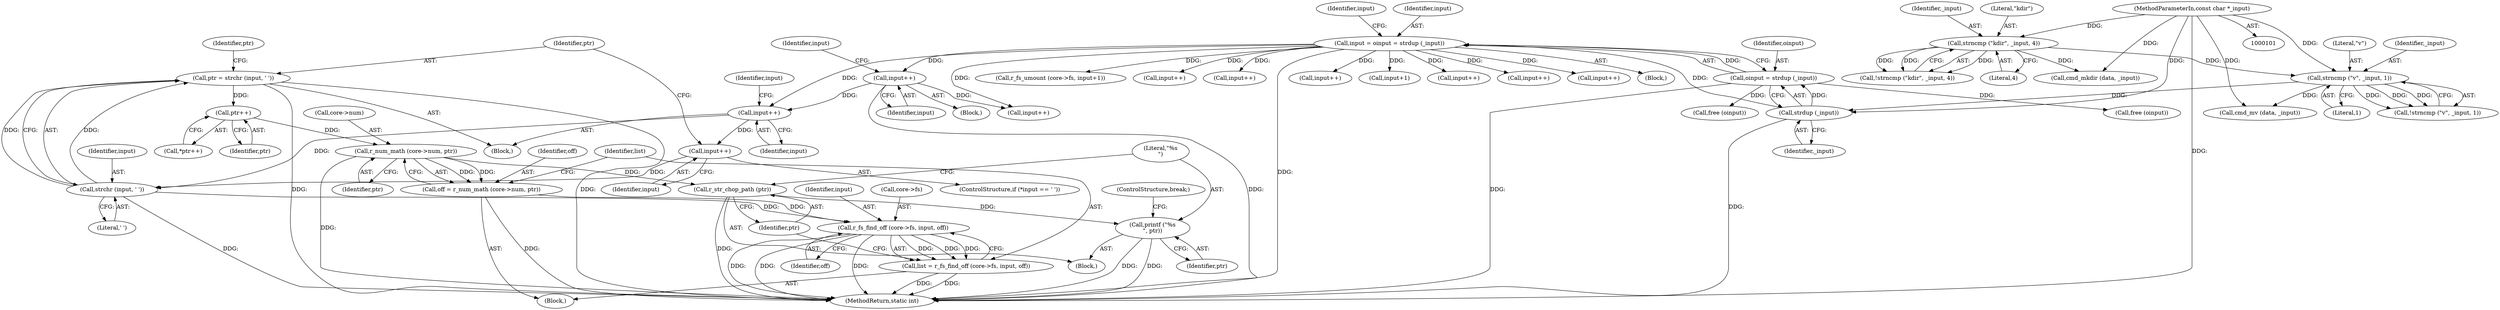 digraph "0_radare2_65000a7fd9eea62359e6d6714f17b94a99a82edd@API" {
"1000589" [label="(Call,ptr = strchr (input, ' '))"];
"1000591" [label="(Call,strchr (input, ' '))"];
"1000587" [label="(Call,input++)"];
"1000580" [label="(Call,input++)"];
"1000147" [label="(Call,input = oinput = strdup (_input))"];
"1000149" [label="(Call,oinput = strdup (_input))"];
"1000151" [label="(Call,strdup (_input))"];
"1000138" [label="(Call,strncmp (\"v\", _input, 1))"];
"1000127" [label="(Call,strncmp (\"kdir\", _input, 4))"];
"1000103" [label="(MethodParameterIn,const char *_input)"];
"1000528" [label="(Call,input++)"];
"1000599" [label="(Call,ptr++)"];
"1000605" [label="(Call,r_num_math (core->num, ptr))"];
"1000603" [label="(Call,off = r_num_math (core->num, ptr))"];
"1000612" [label="(Call,r_fs_find_off (core->fs, input, off))"];
"1000610" [label="(Call,list = r_fs_find_off (core->fs, input, off))"];
"1000619" [label="(Call,r_str_chop_path (ptr))"];
"1000621" [label="(Call,printf (\"%s\n\", ptr))"];
"1000249" [label="(Call,r_fs_umount (core->fs, input+1))"];
"1000130" [label="(Literal,4)"];
"1000591" [label="(Call,strchr (input, ' '))"];
"1000529" [label="(Identifier,input)"];
"1000580" [label="(Call,input++)"];
"1000605" [label="(Call,r_num_math (core->num, ptr))"];
"1000539" [label="(Call,input++)"];
"1000138" [label="(Call,strncmp (\"v\", _input, 1))"];
"1000600" [label="(Identifier,ptr)"];
"1000454" [label="(Call,input++)"];
"1000611" [label="(Identifier,list)"];
"1000672" [label="(MethodReturn,static int)"];
"1000620" [label="(Identifier,ptr)"];
"1000151" [label="(Call,strdup (_input))"];
"1000303" [label="(Call,input++)"];
"1000340" [label="(Call,input++)"];
"1000587" [label="(Call,input++)"];
"1000533" [label="(Block,)"];
"1000595" [label="(Identifier,ptr)"];
"1000604" [label="(Identifier,off)"];
"1000144" [label="(Call,cmd_mv (data, _input))"];
"1000616" [label="(Identifier,input)"];
"1000590" [label="(Identifier,ptr)"];
"1000599" [label="(Call,ptr++)"];
"1000585" [label="(Identifier,input)"];
"1000127" [label="(Call,strncmp (\"kdir\", _input, 4))"];
"1000622" [label="(Literal,\"%s\n\")"];
"1000588" [label="(Identifier,input)"];
"1000253" [label="(Call,input+1)"];
"1000133" [label="(Call,cmd_mkdir (data, _input))"];
"1000603" [label="(Call,off = r_num_math (core->num, ptr))"];
"1000141" [label="(Literal,1)"];
"1000668" [label="(Call,free (oinput))"];
"1000407" [label="(Call,input++)"];
"1000528" [label="(Call,input++)"];
"1000582" [label="(ControlStructure,if (*input == ' '))"];
"1000639" [label="(Call,input++)"];
"1000129" [label="(Identifier,_input)"];
"1000147" [label="(Call,input = oinput = strdup (_input))"];
"1000137" [label="(Call,!strncmp (\"v\", _input, 1))"];
"1000156" [label="(Block,)"];
"1000623" [label="(Identifier,ptr)"];
"1000150" [label="(Identifier,oinput)"];
"1000152" [label="(Identifier,_input)"];
"1000621" [label="(Call,printf (\"%s\n\", ptr))"];
"1000581" [label="(Identifier,input)"];
"1000635" [label="(Call,free (oinput))"];
"1000627" [label="(ControlStructure,break;)"];
"1000610" [label="(Call,list = r_fs_find_off (core->fs, input, off))"];
"1000128" [label="(Literal,\"kdir\")"];
"1000149" [label="(Call,oinput = strdup (_input))"];
"1000618" [label="(Block,)"];
"1000158" [label="(Call,input++)"];
"1000532" [label="(Identifier,input)"];
"1000598" [label="(Call,*ptr++)"];
"1000592" [label="(Identifier,input)"];
"1000606" [label="(Call,core->num)"];
"1000617" [label="(Identifier,off)"];
"1000596" [label="(Block,)"];
"1000609" [label="(Identifier,ptr)"];
"1000612" [label="(Call,r_fs_find_off (core->fs, input, off))"];
"1000593" [label="(Literal,' ')"];
"1000148" [label="(Identifier,input)"];
"1000155" [label="(Identifier,input)"];
"1000103" [label="(MethodParameterIn,const char *_input)"];
"1000139" [label="(Literal,\"v\")"];
"1000589" [label="(Call,ptr = strchr (input, ' '))"];
"1000613" [label="(Call,core->fs)"];
"1000126" [label="(Call,!strncmp (\"kdir\", _input, 4))"];
"1000104" [label="(Block,)"];
"1000619" [label="(Call,r_str_chop_path (ptr))"];
"1000140" [label="(Identifier,_input)"];
"1000589" -> "1000533"  [label="AST: "];
"1000589" -> "1000591"  [label="CFG: "];
"1000590" -> "1000589"  [label="AST: "];
"1000591" -> "1000589"  [label="AST: "];
"1000595" -> "1000589"  [label="CFG: "];
"1000589" -> "1000672"  [label="DDG: "];
"1000589" -> "1000672"  [label="DDG: "];
"1000591" -> "1000589"  [label="DDG: "];
"1000591" -> "1000589"  [label="DDG: "];
"1000589" -> "1000599"  [label="DDG: "];
"1000591" -> "1000593"  [label="CFG: "];
"1000592" -> "1000591"  [label="AST: "];
"1000593" -> "1000591"  [label="AST: "];
"1000591" -> "1000672"  [label="DDG: "];
"1000587" -> "1000591"  [label="DDG: "];
"1000580" -> "1000591"  [label="DDG: "];
"1000591" -> "1000612"  [label="DDG: "];
"1000587" -> "1000582"  [label="AST: "];
"1000587" -> "1000588"  [label="CFG: "];
"1000588" -> "1000587"  [label="AST: "];
"1000590" -> "1000587"  [label="CFG: "];
"1000580" -> "1000587"  [label="DDG: "];
"1000580" -> "1000533"  [label="AST: "];
"1000580" -> "1000581"  [label="CFG: "];
"1000581" -> "1000580"  [label="AST: "];
"1000585" -> "1000580"  [label="CFG: "];
"1000147" -> "1000580"  [label="DDG: "];
"1000528" -> "1000580"  [label="DDG: "];
"1000147" -> "1000104"  [label="AST: "];
"1000147" -> "1000149"  [label="CFG: "];
"1000148" -> "1000147"  [label="AST: "];
"1000149" -> "1000147"  [label="AST: "];
"1000155" -> "1000147"  [label="CFG: "];
"1000147" -> "1000672"  [label="DDG: "];
"1000149" -> "1000147"  [label="DDG: "];
"1000151" -> "1000147"  [label="DDG: "];
"1000147" -> "1000158"  [label="DDG: "];
"1000147" -> "1000249"  [label="DDG: "];
"1000147" -> "1000253"  [label="DDG: "];
"1000147" -> "1000303"  [label="DDG: "];
"1000147" -> "1000340"  [label="DDG: "];
"1000147" -> "1000407"  [label="DDG: "];
"1000147" -> "1000454"  [label="DDG: "];
"1000147" -> "1000528"  [label="DDG: "];
"1000147" -> "1000539"  [label="DDG: "];
"1000147" -> "1000639"  [label="DDG: "];
"1000149" -> "1000151"  [label="CFG: "];
"1000150" -> "1000149"  [label="AST: "];
"1000151" -> "1000149"  [label="AST: "];
"1000149" -> "1000672"  [label="DDG: "];
"1000151" -> "1000149"  [label="DDG: "];
"1000149" -> "1000635"  [label="DDG: "];
"1000149" -> "1000668"  [label="DDG: "];
"1000151" -> "1000152"  [label="CFG: "];
"1000152" -> "1000151"  [label="AST: "];
"1000151" -> "1000672"  [label="DDG: "];
"1000138" -> "1000151"  [label="DDG: "];
"1000103" -> "1000151"  [label="DDG: "];
"1000138" -> "1000137"  [label="AST: "];
"1000138" -> "1000141"  [label="CFG: "];
"1000139" -> "1000138"  [label="AST: "];
"1000140" -> "1000138"  [label="AST: "];
"1000141" -> "1000138"  [label="AST: "];
"1000137" -> "1000138"  [label="CFG: "];
"1000138" -> "1000137"  [label="DDG: "];
"1000138" -> "1000137"  [label="DDG: "];
"1000138" -> "1000137"  [label="DDG: "];
"1000127" -> "1000138"  [label="DDG: "];
"1000103" -> "1000138"  [label="DDG: "];
"1000138" -> "1000144"  [label="DDG: "];
"1000127" -> "1000126"  [label="AST: "];
"1000127" -> "1000130"  [label="CFG: "];
"1000128" -> "1000127"  [label="AST: "];
"1000129" -> "1000127"  [label="AST: "];
"1000130" -> "1000127"  [label="AST: "];
"1000126" -> "1000127"  [label="CFG: "];
"1000127" -> "1000126"  [label="DDG: "];
"1000127" -> "1000126"  [label="DDG: "];
"1000127" -> "1000126"  [label="DDG: "];
"1000103" -> "1000127"  [label="DDG: "];
"1000127" -> "1000133"  [label="DDG: "];
"1000103" -> "1000101"  [label="AST: "];
"1000103" -> "1000672"  [label="DDG: "];
"1000103" -> "1000133"  [label="DDG: "];
"1000103" -> "1000144"  [label="DDG: "];
"1000528" -> "1000156"  [label="AST: "];
"1000528" -> "1000529"  [label="CFG: "];
"1000529" -> "1000528"  [label="AST: "];
"1000532" -> "1000528"  [label="CFG: "];
"1000528" -> "1000672"  [label="DDG: "];
"1000528" -> "1000539"  [label="DDG: "];
"1000599" -> "1000598"  [label="AST: "];
"1000599" -> "1000600"  [label="CFG: "];
"1000600" -> "1000599"  [label="AST: "];
"1000598" -> "1000599"  [label="CFG: "];
"1000599" -> "1000605"  [label="DDG: "];
"1000605" -> "1000603"  [label="AST: "];
"1000605" -> "1000609"  [label="CFG: "];
"1000606" -> "1000605"  [label="AST: "];
"1000609" -> "1000605"  [label="AST: "];
"1000603" -> "1000605"  [label="CFG: "];
"1000605" -> "1000672"  [label="DDG: "];
"1000605" -> "1000603"  [label="DDG: "];
"1000605" -> "1000603"  [label="DDG: "];
"1000605" -> "1000619"  [label="DDG: "];
"1000603" -> "1000596"  [label="AST: "];
"1000604" -> "1000603"  [label="AST: "];
"1000611" -> "1000603"  [label="CFG: "];
"1000603" -> "1000672"  [label="DDG: "];
"1000603" -> "1000612"  [label="DDG: "];
"1000612" -> "1000610"  [label="AST: "];
"1000612" -> "1000617"  [label="CFG: "];
"1000613" -> "1000612"  [label="AST: "];
"1000616" -> "1000612"  [label="AST: "];
"1000617" -> "1000612"  [label="AST: "];
"1000610" -> "1000612"  [label="CFG: "];
"1000612" -> "1000672"  [label="DDG: "];
"1000612" -> "1000672"  [label="DDG: "];
"1000612" -> "1000672"  [label="DDG: "];
"1000612" -> "1000610"  [label="DDG: "];
"1000612" -> "1000610"  [label="DDG: "];
"1000612" -> "1000610"  [label="DDG: "];
"1000610" -> "1000596"  [label="AST: "];
"1000611" -> "1000610"  [label="AST: "];
"1000620" -> "1000610"  [label="CFG: "];
"1000610" -> "1000672"  [label="DDG: "];
"1000610" -> "1000672"  [label="DDG: "];
"1000619" -> "1000618"  [label="AST: "];
"1000619" -> "1000620"  [label="CFG: "];
"1000620" -> "1000619"  [label="AST: "];
"1000622" -> "1000619"  [label="CFG: "];
"1000619" -> "1000672"  [label="DDG: "];
"1000619" -> "1000621"  [label="DDG: "];
"1000621" -> "1000618"  [label="AST: "];
"1000621" -> "1000623"  [label="CFG: "];
"1000622" -> "1000621"  [label="AST: "];
"1000623" -> "1000621"  [label="AST: "];
"1000627" -> "1000621"  [label="CFG: "];
"1000621" -> "1000672"  [label="DDG: "];
"1000621" -> "1000672"  [label="DDG: "];
}

